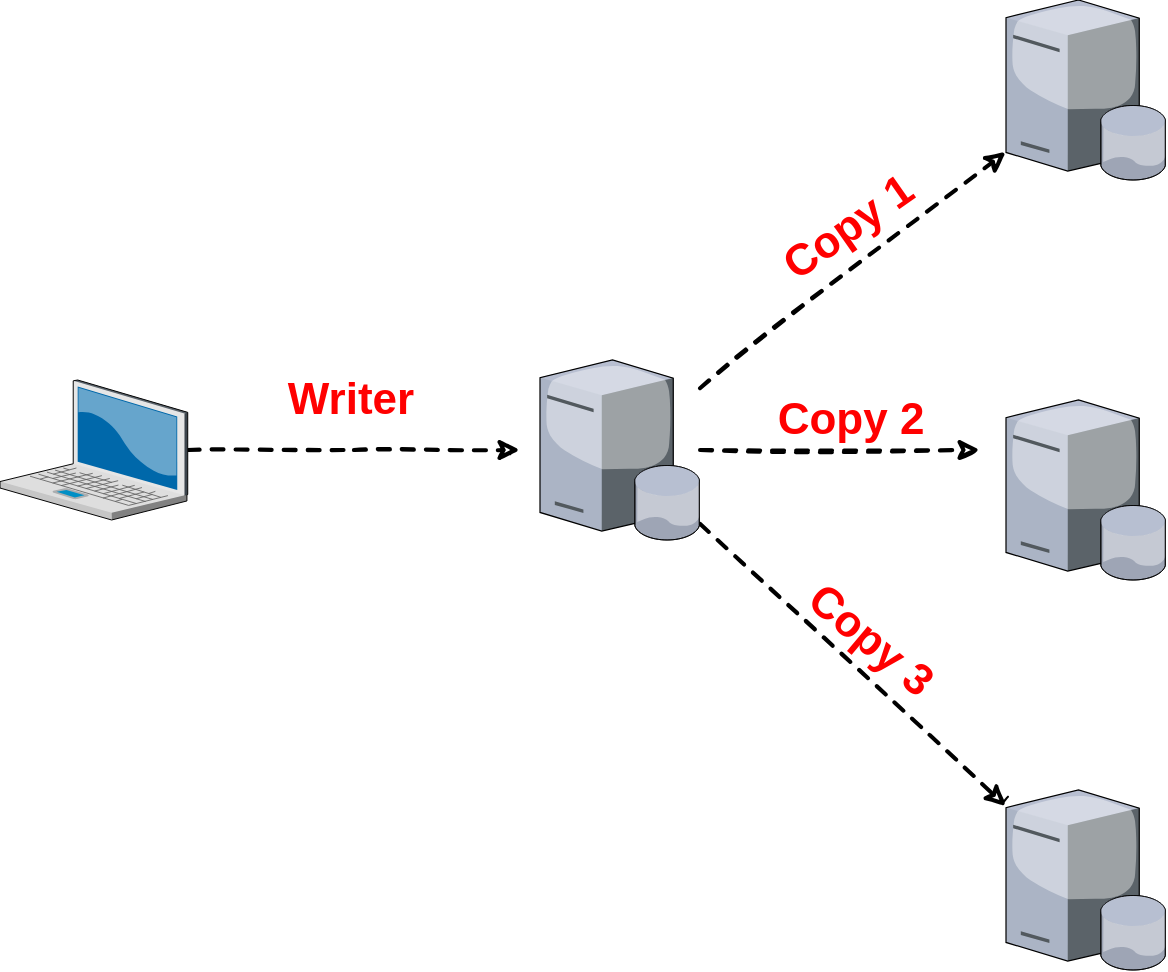 <mxfile version="20.3.2" type="github">
  <diagram id="x58GAo7aNDm48OVMj3yf" name="第 1 页">
    <mxGraphModel dx="2587" dy="644" grid="1" gridSize="10" guides="1" tooltips="1" connect="1" arrows="1" fold="1" page="1" pageScale="1" pageWidth="827" pageHeight="1169" math="0" shadow="0">
      <root>
        <mxCell id="0" />
        <mxCell id="1" parent="0" />
        <mxCell id="Nxehx8u0XDVp-T3OR4Nz-7" style="edgeStyle=orthogonalEdgeStyle;rounded=0;orthogonalLoop=1;jettySize=auto;html=1;strokeWidth=2;sketch=1;dashed=1;" edge="1" parent="1" source="Nxehx8u0XDVp-T3OR4Nz-2">
          <mxGeometry relative="1" as="geometry">
            <mxPoint x="-1360" y="415" as="targetPoint" />
          </mxGeometry>
        </mxCell>
        <mxCell id="Nxehx8u0XDVp-T3OR4Nz-2" value="" style="verticalLabelPosition=bottom;sketch=0;aspect=fixed;html=1;verticalAlign=top;strokeColor=none;align=center;outlineConnect=0;shape=mxgraph.citrix.laptop_2;" vertex="1" parent="1">
          <mxGeometry x="-1620" y="380" width="93.87" height="70" as="geometry" />
        </mxCell>
        <mxCell id="Nxehx8u0XDVp-T3OR4Nz-8" style="rounded=0;orthogonalLoop=1;jettySize=auto;html=1;strokeWidth=2;dashed=1;sketch=1;" edge="1" parent="1" source="Nxehx8u0XDVp-T3OR4Nz-3" target="Nxehx8u0XDVp-T3OR4Nz-4">
          <mxGeometry relative="1" as="geometry" />
        </mxCell>
        <mxCell id="Nxehx8u0XDVp-T3OR4Nz-9" style="edgeStyle=none;rounded=0;orthogonalLoop=1;jettySize=auto;html=1;strokeWidth=2;dashed=1;sketch=1;" edge="1" parent="1" source="Nxehx8u0XDVp-T3OR4Nz-3">
          <mxGeometry relative="1" as="geometry">
            <mxPoint x="-1130" y="415" as="targetPoint" />
          </mxGeometry>
        </mxCell>
        <mxCell id="Nxehx8u0XDVp-T3OR4Nz-10" style="edgeStyle=none;rounded=0;orthogonalLoop=1;jettySize=auto;html=1;strokeWidth=2;dashed=1;sketch=1;" edge="1" parent="1" source="Nxehx8u0XDVp-T3OR4Nz-3" target="Nxehx8u0XDVp-T3OR4Nz-6">
          <mxGeometry relative="1" as="geometry" />
        </mxCell>
        <mxCell id="Nxehx8u0XDVp-T3OR4Nz-3" value="" style="verticalLabelPosition=bottom;sketch=0;aspect=fixed;html=1;verticalAlign=top;strokeColor=none;align=center;outlineConnect=0;shape=mxgraph.citrix.database_server;" vertex="1" parent="1">
          <mxGeometry x="-1350" y="370" width="80" height="90" as="geometry" />
        </mxCell>
        <mxCell id="Nxehx8u0XDVp-T3OR4Nz-4" value="" style="verticalLabelPosition=bottom;sketch=0;aspect=fixed;html=1;verticalAlign=top;strokeColor=none;align=center;outlineConnect=0;shape=mxgraph.citrix.database_server;" vertex="1" parent="1">
          <mxGeometry x="-1117" y="190" width="80" height="90" as="geometry" />
        </mxCell>
        <mxCell id="Nxehx8u0XDVp-T3OR4Nz-5" value="" style="verticalLabelPosition=bottom;sketch=0;aspect=fixed;html=1;verticalAlign=top;strokeColor=none;align=center;outlineConnect=0;shape=mxgraph.citrix.database_server;" vertex="1" parent="1">
          <mxGeometry x="-1117" y="390" width="80" height="90" as="geometry" />
        </mxCell>
        <mxCell id="Nxehx8u0XDVp-T3OR4Nz-6" value="" style="verticalLabelPosition=bottom;sketch=0;aspect=fixed;html=1;verticalAlign=top;strokeColor=none;align=center;outlineConnect=0;shape=mxgraph.citrix.database_server;" vertex="1" parent="1">
          <mxGeometry x="-1117" y="585" width="80" height="90" as="geometry" />
        </mxCell>
        <mxCell id="Nxehx8u0XDVp-T3OR4Nz-11" value="&lt;b&gt;&lt;font color=&quot;#ff0000&quot; style=&quot;font-size: 22px;&quot;&gt;Writer&lt;/font&gt;&lt;/b&gt;" style="text;html=1;align=center;verticalAlign=middle;resizable=0;points=[];autosize=1;strokeColor=none;fillColor=none;" vertex="1" parent="1">
          <mxGeometry x="-1490" y="370" width="90" height="40" as="geometry" />
        </mxCell>
        <mxCell id="Nxehx8u0XDVp-T3OR4Nz-12" value="&lt;b&gt;&lt;font color=&quot;#ff0000&quot; style=&quot;font-size: 22px;&quot;&gt;Copy 1&lt;/font&gt;&lt;/b&gt;" style="text;html=1;align=center;verticalAlign=middle;resizable=0;points=[];autosize=1;strokeColor=none;fillColor=none;rotation=-35;" vertex="1" parent="1">
          <mxGeometry x="-1246" y="284" width="100" height="40" as="geometry" />
        </mxCell>
        <mxCell id="Nxehx8u0XDVp-T3OR4Nz-13" value="&lt;b&gt;&lt;font color=&quot;#ff0000&quot; style=&quot;font-size: 22px;&quot;&gt;Copy 2&lt;/font&gt;&lt;/b&gt;" style="text;html=1;align=center;verticalAlign=middle;resizable=0;points=[];autosize=1;strokeColor=none;fillColor=none;rotation=0;" vertex="1" parent="1">
          <mxGeometry x="-1245" y="380" width="100" height="40" as="geometry" />
        </mxCell>
        <mxCell id="Nxehx8u0XDVp-T3OR4Nz-14" value="&lt;b&gt;&lt;font color=&quot;#ff0000&quot; style=&quot;font-size: 22px;&quot;&gt;Copy 3&lt;/font&gt;&lt;/b&gt;" style="text;html=1;align=center;verticalAlign=middle;resizable=0;points=[];autosize=1;strokeColor=none;fillColor=none;rotation=40;" vertex="1" parent="1">
          <mxGeometry x="-1235" y="490" width="100" height="40" as="geometry" />
        </mxCell>
      </root>
    </mxGraphModel>
  </diagram>
</mxfile>
